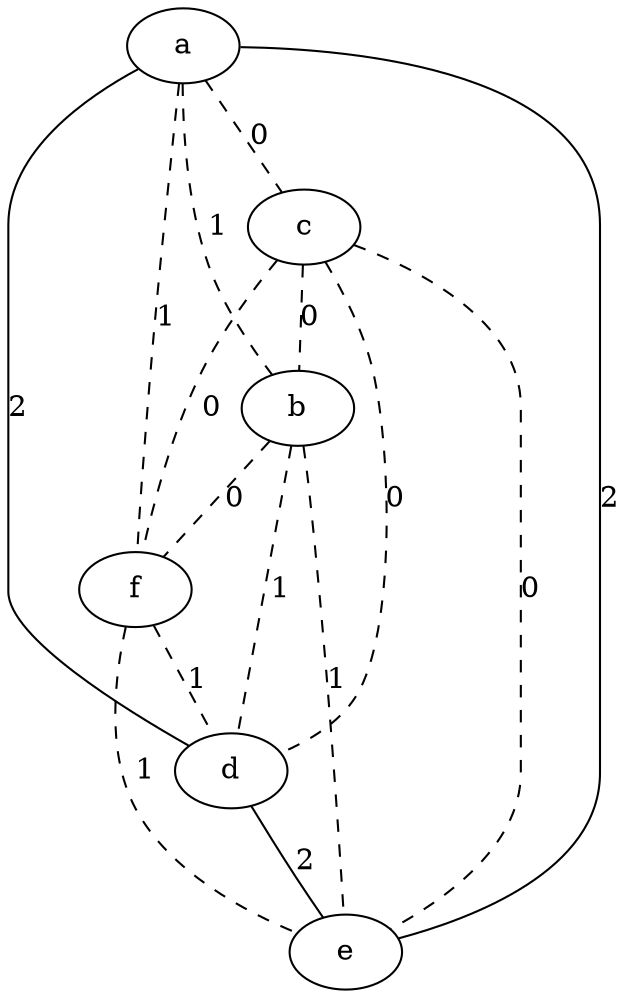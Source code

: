 strict graph "" {
a;
c;
b;
f;
d;
e;
a -- c  [color=black, label=0, style=dashed];
a -- b  [color=black, label=1, style=dashed];
a -- f  [color=black, label=1, style=dashed];
a -- d  [color=black, label=2, style=solid];
a -- e  [color=black, label=2, style=solid];
c -- b  [color=black, label=0, style=dashed];
c -- f  [color=black, label=0, style=dashed];
c -- d  [color=black, label=0, style=dashed];
c -- e  [color=black, label=0, style=dashed];
b -- f  [color=black, label=0, style=dashed];
b -- d  [color=black, label=1, style=dashed];
b -- e  [color=black, label=1, style=dashed];
f -- d  [color=black, label=1, style=dashed];
f -- e  [color=black, label=1, style=dashed];
d -- e  [color=black, label=2, style=solid];
}
